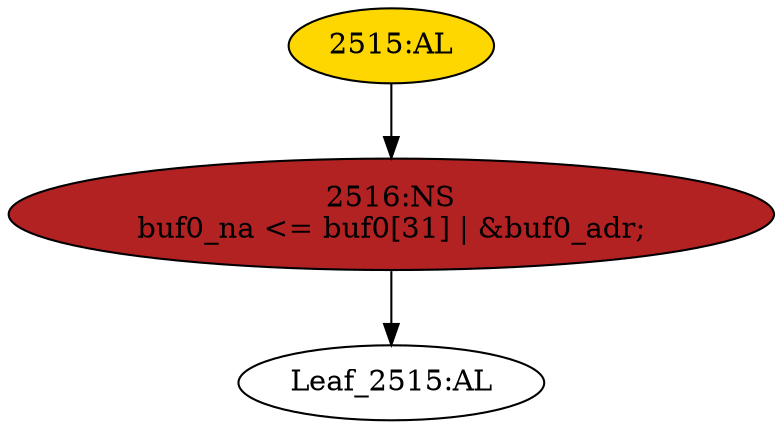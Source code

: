 strict digraph "" {
	node [label="\N"];
	"2515:AL"	 [ast="<pyverilog.vparser.ast.Always object at 0x7f13b559b990>",
		clk_sens=True,
		fillcolor=gold,
		label="2515:AL",
		sens="['clk']",
		statements="[]",
		style=filled,
		typ=Always,
		use_var="['buf0', 'buf0_adr']"];
	"2516:NS"	 [ast="<pyverilog.vparser.ast.NonblockingSubstitution object at 0x7f13b559ba90>",
		fillcolor=firebrick,
		label="2516:NS
buf0_na <= buf0[31] | &buf0_adr;",
		statements="[<pyverilog.vparser.ast.NonblockingSubstitution object at 0x7f13b559ba90>]",
		style=filled,
		typ=NonblockingSubstitution];
	"2515:AL" -> "2516:NS"	 [cond="[]",
		lineno=None];
	"Leaf_2515:AL"	 [def_var="['buf0_na']",
		label="Leaf_2515:AL"];
	"2516:NS" -> "Leaf_2515:AL"	 [cond="[]",
		lineno=None];
}
